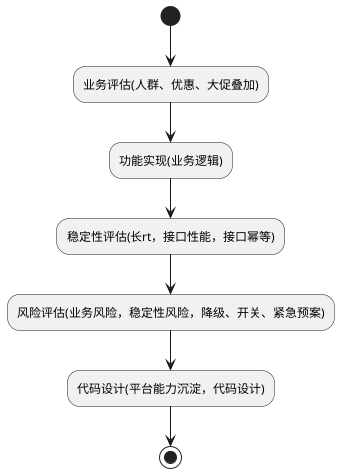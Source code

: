 @startuml
'(*)  --> "check input"
'If "input is verbose" then
'--> [Yes] "turn on verbosity"
'--> "run command"
'else
'--> "run command"
'Endif
'-->(*)
(*) --> "业务评估(人群、优惠、大促叠加)"
--> "功能实现(业务逻辑)"
--> "稳定性评估(长rt，接口性能，接口幂等)"
--> "风险评估(业务风险，稳定性风险，降级、开关、紧急预案)"
--> "代码设计(平台能力沉淀，代码设计)"
--> (*)
@enduml
